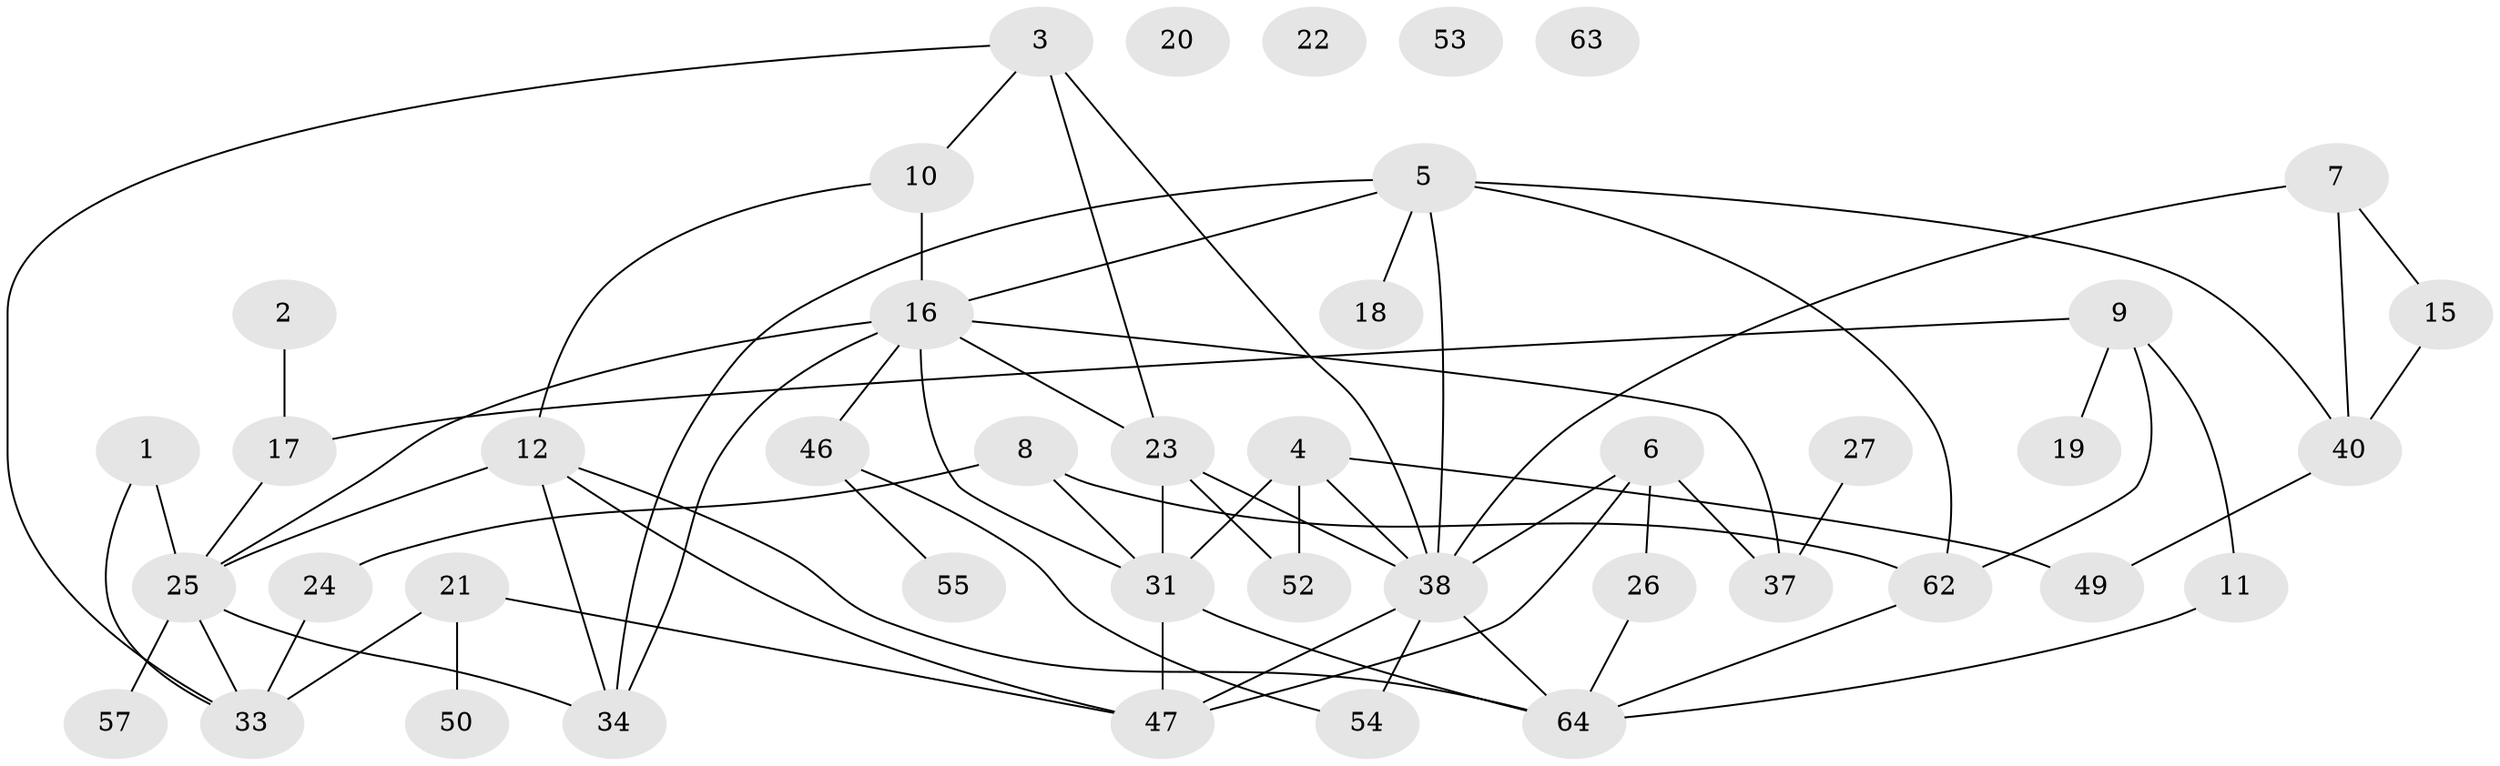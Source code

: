 // original degree distribution, {2: 0.2153846153846154, 1: 0.12307692307692308, 3: 0.2923076923076923, 4: 0.18461538461538463, 5: 0.1076923076923077, 0: 0.06153846153846154, 6: 0.015384615384615385}
// Generated by graph-tools (version 1.1) at 2025/41/03/06/25 10:41:22]
// undirected, 43 vertices, 67 edges
graph export_dot {
graph [start="1"]
  node [color=gray90,style=filled];
  1;
  2;
  3 [super="+14"];
  4 [super="+35"];
  5 [super="+29"];
  6 [super="+42"];
  7;
  8 [super="+45"];
  9 [super="+60"];
  10 [super="+30"];
  11 [super="+13"];
  12 [super="+32"];
  15 [super="+36"];
  16 [super="+28"];
  17 [super="+56"];
  18;
  19;
  20;
  21;
  22;
  23 [super="+43"];
  24;
  25 [super="+48"];
  26;
  27;
  31 [super="+41"];
  33 [super="+61"];
  34 [super="+39"];
  37;
  38 [super="+44"];
  40 [super="+51"];
  46 [super="+59"];
  47 [super="+58"];
  49;
  50;
  52;
  53;
  54;
  55;
  57;
  62;
  63;
  64 [super="+65"];
  1 -- 25;
  1 -- 33;
  2 -- 17;
  3 -- 38;
  3 -- 33;
  3 -- 10;
  3 -- 23;
  4 -- 31;
  4 -- 38;
  4 -- 49;
  4 -- 52;
  5 -- 18;
  5 -- 34;
  5 -- 16;
  5 -- 38;
  5 -- 40;
  5 -- 62;
  6 -- 26;
  6 -- 37;
  6 -- 38;
  6 -- 47;
  7 -- 38;
  7 -- 40 [weight=2];
  7 -- 15;
  8 -- 62;
  8 -- 24;
  8 -- 31 [weight=2];
  9 -- 19;
  9 -- 62;
  9 -- 11;
  9 -- 17;
  10 -- 12;
  10 -- 16;
  11 -- 64;
  12 -- 34;
  12 -- 64;
  12 -- 25;
  12 -- 47;
  15 -- 40;
  16 -- 31;
  16 -- 46;
  16 -- 34;
  16 -- 37;
  16 -- 25;
  16 -- 23;
  17 -- 25;
  21 -- 33;
  21 -- 50;
  21 -- 47;
  23 -- 52;
  23 -- 31;
  23 -- 38;
  24 -- 33;
  25 -- 34;
  25 -- 57;
  25 -- 33;
  26 -- 64;
  27 -- 37;
  31 -- 47;
  31 -- 64;
  38 -- 54;
  38 -- 64;
  38 -- 47;
  40 -- 49;
  46 -- 54;
  46 -- 55;
  62 -- 64;
}
